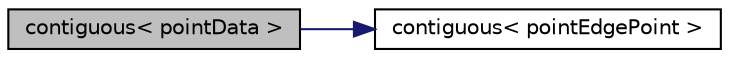 digraph "contiguous&lt; pointData &gt;"
{
  bgcolor="transparent";
  edge [fontname="Helvetica",fontsize="10",labelfontname="Helvetica",labelfontsize="10"];
  node [fontname="Helvetica",fontsize="10",shape=record];
  rankdir="LR";
  Node1 [label="contiguous\< pointData \>",height=0.2,width=0.4,color="black", fillcolor="grey75", style="filled", fontcolor="black"];
  Node1 -> Node2 [color="midnightblue",fontsize="10",style="solid",fontname="Helvetica"];
  Node2 [label="contiguous\< pointEdgePoint \>",height=0.2,width=0.4,color="black",URL="$a10725.html#a079cb3180a83f90a6557a47ec12197b1",tooltip="Data associated with pointEdgePoint type are contiguous. "];
}
